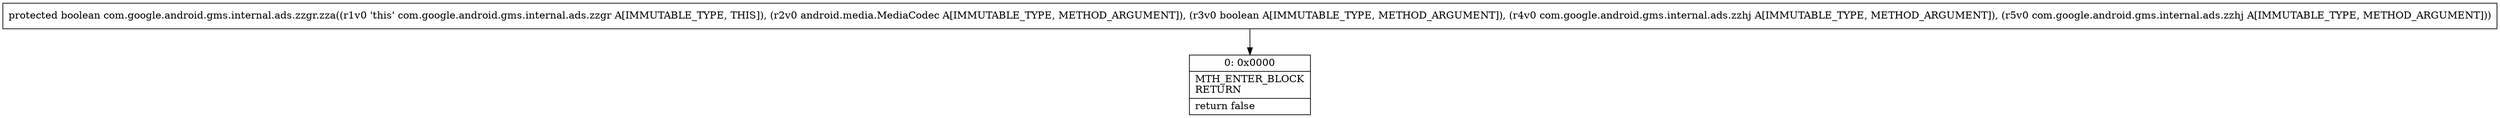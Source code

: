 digraph "CFG forcom.google.android.gms.internal.ads.zzgr.zza(Landroid\/media\/MediaCodec;ZLcom\/google\/android\/gms\/internal\/ads\/zzhj;Lcom\/google\/android\/gms\/internal\/ads\/zzhj;)Z" {
Node_0 [shape=record,label="{0\:\ 0x0000|MTH_ENTER_BLOCK\lRETURN\l|return false\l}"];
MethodNode[shape=record,label="{protected boolean com.google.android.gms.internal.ads.zzgr.zza((r1v0 'this' com.google.android.gms.internal.ads.zzgr A[IMMUTABLE_TYPE, THIS]), (r2v0 android.media.MediaCodec A[IMMUTABLE_TYPE, METHOD_ARGUMENT]), (r3v0 boolean A[IMMUTABLE_TYPE, METHOD_ARGUMENT]), (r4v0 com.google.android.gms.internal.ads.zzhj A[IMMUTABLE_TYPE, METHOD_ARGUMENT]), (r5v0 com.google.android.gms.internal.ads.zzhj A[IMMUTABLE_TYPE, METHOD_ARGUMENT])) }"];
MethodNode -> Node_0;
}

